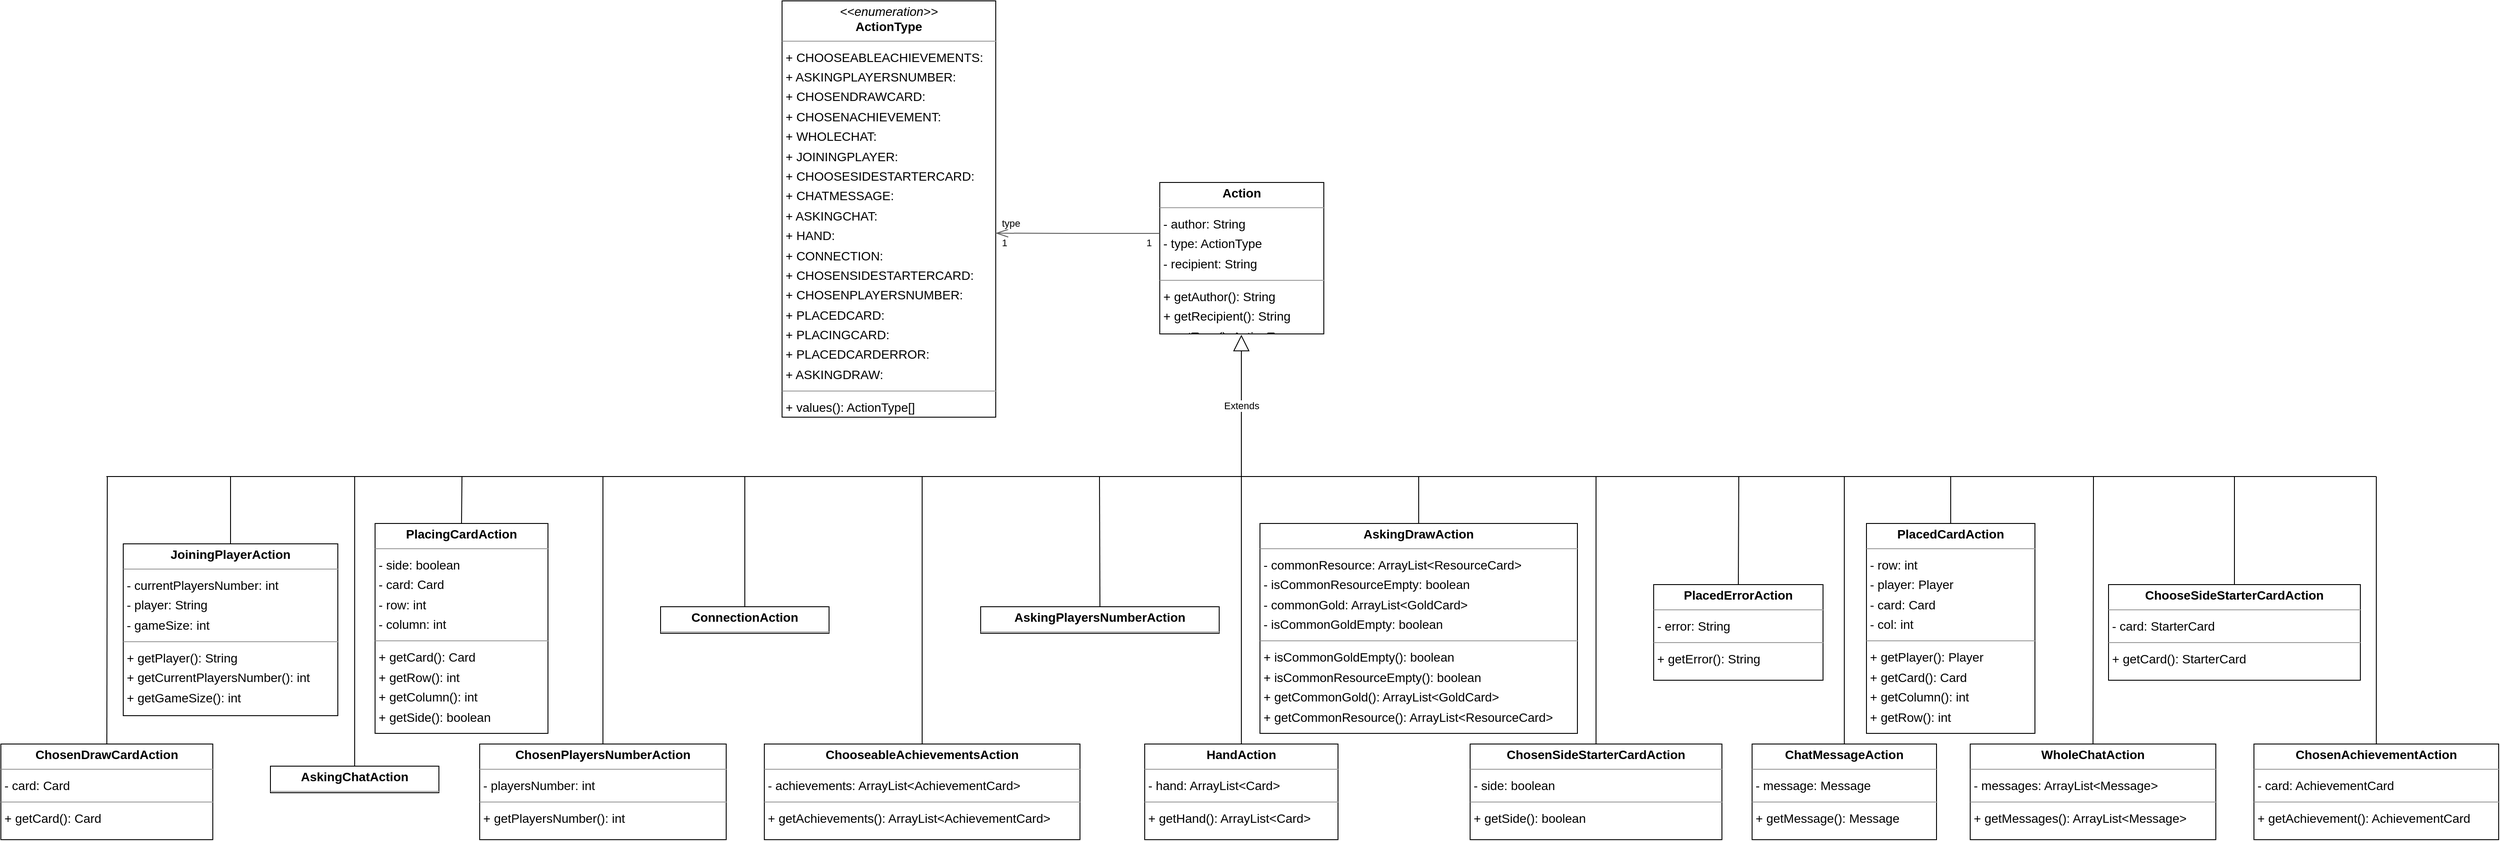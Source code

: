 <mxfile version="24.2.5" type="device">
  <diagram id="qnDSVulRtxnWch2KNuoV" name="Page-1">
    <mxGraphModel dx="1622" dy="586" grid="1" gridSize="10" guides="1" tooltips="1" connect="1" arrows="1" fold="1" page="0" pageScale="1" pageWidth="850" pageHeight="1100" background="none" math="0" shadow="0">
      <root>
        <mxCell id="0" />
        <mxCell id="1" parent="0" />
        <mxCell id="node10" value="&lt;p style=&quot;margin:0px;margin-top:4px;text-align:center;&quot;&gt;&lt;b&gt;Action&lt;/b&gt;&lt;/p&gt;&lt;hr size=&quot;1&quot;/&gt;&lt;p style=&quot;margin:0 0 0 4px;line-height:1.6;&quot;&gt;- author: String&lt;br/&gt;- type: ActionType&lt;br/&gt;- recipient: String&lt;/p&gt;&lt;hr size=&quot;1&quot;/&gt;&lt;p style=&quot;margin:0 0 0 4px;line-height:1.6;&quot;&gt;+ getAuthor(): String&lt;br/&gt;+ getRecipient(): String&lt;br/&gt;+ getType(): ActionType&lt;/p&gt;" style="verticalAlign=top;align=left;overflow=fill;fontSize=14;fontFamily=Helvetica;html=1;rounded=0;shadow=0;comic=0;labelBackgroundColor=none;strokeWidth=1;" parent="1" vertex="1">
          <mxGeometry x="1158" y="448" width="185" height="171" as="geometry" />
        </mxCell>
        <mxCell id="node5" value="&lt;p style=&quot;margin:0px;margin-top:4px;text-align:center;&quot;&gt;&lt;i&gt;&amp;lt;&amp;lt;enumeration&amp;gt;&amp;gt;&lt;/i&gt;&lt;br/&gt;&lt;b&gt;ActionType&lt;/b&gt;&lt;/p&gt;&lt;hr size=&quot;1&quot;/&gt;&lt;p style=&quot;margin:0 0 0 4px;line-height:1.6;&quot;&gt;+ CHOOSEABLEACHIEVEMENTS: &lt;br/&gt;+ ASKINGPLAYERSNUMBER: &lt;br/&gt;+ CHOSENDRAWCARD: &lt;br/&gt;+ CHOSENACHIEVEMENT: &lt;br/&gt;+ WHOLECHAT: &lt;br/&gt;+ JOININGPLAYER: &lt;br/&gt;+ CHOOSESIDESTARTERCARD: &lt;br/&gt;+ CHATMESSAGE: &lt;br/&gt;+ ASKINGCHAT: &lt;br/&gt;+ HAND: &lt;br/&gt;+ CONNECTION: &lt;br/&gt;+ CHOSENSIDESTARTERCARD: &lt;br/&gt;+ CHOSENPLAYERSNUMBER: &lt;br/&gt;+ PLACEDCARD: &lt;br/&gt;+ PLACINGCARD: &lt;br/&gt;+ PLACEDCARDERROR: &lt;br/&gt;+ ASKINGDRAW: &lt;/p&gt;&lt;hr size=&quot;1&quot;/&gt;&lt;p style=&quot;margin:0 0 0 4px;line-height:1.6;&quot;&gt;+ values(): ActionType[]&lt;br/&gt;+ valueOf(String): ActionType&lt;/p&gt;" style="verticalAlign=top;align=left;overflow=fill;fontSize=14;fontFamily=Helvetica;html=1;rounded=0;shadow=0;comic=0;labelBackgroundColor=none;strokeWidth=1;" parent="1" vertex="1">
          <mxGeometry x="732" y="243" width="241" height="470" as="geometry" />
        </mxCell>
        <mxCell id="node15" value="&lt;p style=&quot;margin:0px;margin-top:4px;text-align:center;&quot;&gt;&lt;b&gt;AskingChatAction&lt;/b&gt;&lt;/p&gt;&lt;hr size=&quot;1&quot;/&gt;" style="verticalAlign=top;align=left;overflow=fill;fontSize=14;fontFamily=Helvetica;html=1;rounded=0;shadow=0;comic=0;labelBackgroundColor=none;strokeWidth=1;" parent="1" vertex="1">
          <mxGeometry x="155" y="1107" width="190" height="30" as="geometry" />
        </mxCell>
        <mxCell id="node9" value="&lt;p style=&quot;margin:0px;margin-top:4px;text-align:center;&quot;&gt;&lt;b&gt;AskingDrawAction&lt;/b&gt;&lt;/p&gt;&lt;hr size=&quot;1&quot;/&gt;&lt;p style=&quot;margin:0 0 0 4px;line-height:1.6;&quot;&gt;- commonResource: ArrayList&amp;lt;ResourceCard&amp;gt;&lt;br/&gt;- isCommonResourceEmpty: boolean&lt;br/&gt;- commonGold: ArrayList&amp;lt;GoldCard&amp;gt;&lt;br/&gt;- isCommonGoldEmpty: boolean&lt;/p&gt;&lt;hr size=&quot;1&quot;/&gt;&lt;p style=&quot;margin:0 0 0 4px;line-height:1.6;&quot;&gt;+ isCommonGoldEmpty(): boolean&lt;br/&gt;+ isCommonResourceEmpty(): boolean&lt;br/&gt;+ getCommonGold(): ArrayList&amp;lt;GoldCard&amp;gt;&lt;br/&gt;+ getCommonResource(): ArrayList&amp;lt;ResourceCard&amp;gt;&lt;/p&gt;" style="verticalAlign=top;align=left;overflow=fill;fontSize=14;fontFamily=Helvetica;html=1;rounded=0;shadow=0;comic=0;labelBackgroundColor=none;strokeWidth=1;" parent="1" vertex="1">
          <mxGeometry x="1271" y="833" width="358" height="237" as="geometry" />
        </mxCell>
        <mxCell id="node11" value="&lt;p style=&quot;margin:0px;margin-top:4px;text-align:center;&quot;&gt;&lt;b&gt;AskingPlayersNumberAction&lt;/b&gt;&lt;/p&gt;&lt;hr size=&quot;1&quot;/&gt;" style="verticalAlign=top;align=left;overflow=fill;fontSize=14;fontFamily=Helvetica;html=1;rounded=0;shadow=0;comic=0;labelBackgroundColor=none;strokeWidth=1;" parent="1" vertex="1">
          <mxGeometry x="956" y="927" width="269" height="30" as="geometry" />
        </mxCell>
        <mxCell id="node6" value="&lt;p style=&quot;margin:0px;margin-top:4px;text-align:center;&quot;&gt;&lt;b&gt;ChatMessageAction&lt;/b&gt;&lt;/p&gt;&lt;hr size=&quot;1&quot;/&gt;&lt;p style=&quot;margin:0 0 0 4px;line-height:1.6;&quot;&gt;- message: Message&lt;/p&gt;&lt;hr size=&quot;1&quot;/&gt;&lt;p style=&quot;margin:0 0 0 4px;line-height:1.6;&quot;&gt;+ getMessage(): Message&lt;/p&gt;" style="verticalAlign=top;align=left;overflow=fill;fontSize=14;fontFamily=Helvetica;html=1;rounded=0;shadow=0;comic=0;labelBackgroundColor=none;strokeWidth=1;" parent="1" vertex="1">
          <mxGeometry x="1826" y="1082" width="208" height="108" as="geometry" />
        </mxCell>
        <mxCell id="node2" value="&lt;p style=&quot;margin:0px;margin-top:4px;text-align:center;&quot;&gt;&lt;b&gt;ChooseSideStarterCardAction&lt;/b&gt;&lt;/p&gt;&lt;hr size=&quot;1&quot;/&gt;&lt;p style=&quot;margin:0 0 0 4px;line-height:1.6;&quot;&gt;- card: StarterCard&lt;/p&gt;&lt;hr size=&quot;1&quot;/&gt;&lt;p style=&quot;margin:0 0 0 4px;line-height:1.6;&quot;&gt;+ getCard(): StarterCard&lt;/p&gt;" style="verticalAlign=top;align=left;overflow=fill;fontSize=14;fontFamily=Helvetica;html=1;rounded=0;shadow=0;comic=0;labelBackgroundColor=none;strokeWidth=1;" parent="1" vertex="1">
          <mxGeometry x="2228" y="902" width="284" height="108" as="geometry" />
        </mxCell>
        <mxCell id="node18" value="&lt;p style=&quot;margin:0px;margin-top:4px;text-align:center;&quot;&gt;&lt;b&gt;ChooseableAchievementsAction&lt;/b&gt;&lt;/p&gt;&lt;hr size=&quot;1&quot;/&gt;&lt;p style=&quot;margin:0 0 0 4px;line-height:1.6;&quot;&gt;- achievements: ArrayList&amp;lt;AchievementCard&amp;gt;&lt;/p&gt;&lt;hr size=&quot;1&quot;/&gt;&lt;p style=&quot;margin:0 0 0 4px;line-height:1.6;&quot;&gt;+ getAchievements(): ArrayList&amp;lt;AchievementCard&amp;gt;&lt;/p&gt;" style="verticalAlign=top;align=left;overflow=fill;fontSize=14;fontFamily=Helvetica;html=1;rounded=0;shadow=0;comic=0;labelBackgroundColor=none;strokeWidth=1;" parent="1" vertex="1">
          <mxGeometry x="712" y="1082" width="356" height="108" as="geometry" />
        </mxCell>
        <mxCell id="node1" value="&lt;p style=&quot;margin:0px;margin-top:4px;text-align:center;&quot;&gt;&lt;b&gt;ChosenAchievementAction&lt;/b&gt;&lt;/p&gt;&lt;hr size=&quot;1&quot;/&gt;&lt;p style=&quot;margin:0 0 0 4px;line-height:1.6;&quot;&gt;- card: AchievementCard&lt;/p&gt;&lt;hr size=&quot;1&quot;/&gt;&lt;p style=&quot;margin:0 0 0 4px;line-height:1.6;&quot;&gt;+ getAchievement(): AchievementCard&lt;/p&gt;" style="verticalAlign=top;align=left;overflow=fill;fontSize=14;fontFamily=Helvetica;html=1;rounded=0;shadow=0;comic=0;labelBackgroundColor=none;strokeWidth=1;" parent="1" vertex="1">
          <mxGeometry x="2392" y="1082" width="276" height="108" as="geometry" />
        </mxCell>
        <mxCell id="node0" value="&lt;p style=&quot;margin:0px;margin-top:4px;text-align:center;&quot;&gt;&lt;b&gt;ChosenDrawCardAction&lt;/b&gt;&lt;/p&gt;&lt;hr size=&quot;1&quot;/&gt;&lt;p style=&quot;margin:0 0 0 4px;line-height:1.6;&quot;&gt;- card: Card&lt;/p&gt;&lt;hr size=&quot;1&quot;/&gt;&lt;p style=&quot;margin:0 0 0 4px;line-height:1.6;&quot;&gt;+ getCard(): Card&lt;/p&gt;" style="verticalAlign=top;align=left;overflow=fill;fontSize=14;fontFamily=Helvetica;html=1;rounded=0;shadow=0;comic=0;labelBackgroundColor=none;strokeWidth=1;" parent="1" vertex="1">
          <mxGeometry x="-149" y="1082" width="239" height="108" as="geometry" />
        </mxCell>
        <mxCell id="node13" value="&lt;p style=&quot;margin:0px;margin-top:4px;text-align:center;&quot;&gt;&lt;b&gt;ChosenPlayersNumberAction&lt;/b&gt;&lt;/p&gt;&lt;hr size=&quot;1&quot;/&gt;&lt;p style=&quot;margin:0 0 0 4px;line-height:1.6;&quot;&gt;- playersNumber: int&lt;/p&gt;&lt;hr size=&quot;1&quot;/&gt;&lt;p style=&quot;margin:0 0 0 4px;line-height:1.6;&quot;&gt;+ getPlayersNumber(): int&lt;/p&gt;" style="verticalAlign=top;align=left;overflow=fill;fontSize=14;fontFamily=Helvetica;html=1;rounded=0;shadow=0;comic=0;labelBackgroundColor=none;strokeWidth=1;" parent="1" vertex="1">
          <mxGeometry x="391" y="1082" width="278" height="108" as="geometry" />
        </mxCell>
        <mxCell id="node8" value="&lt;p style=&quot;margin:0px;margin-top:4px;text-align:center;&quot;&gt;&lt;b&gt;ChosenSideStarterCardAction&lt;/b&gt;&lt;/p&gt;&lt;hr size=&quot;1&quot;/&gt;&lt;p style=&quot;margin:0 0 0 4px;line-height:1.6;&quot;&gt;- side: boolean&lt;/p&gt;&lt;hr size=&quot;1&quot;/&gt;&lt;p style=&quot;margin:0 0 0 4px;line-height:1.6;&quot;&gt;+ getSide(): boolean&lt;/p&gt;" style="verticalAlign=top;align=left;overflow=fill;fontSize=14;fontFamily=Helvetica;html=1;rounded=0;shadow=0;comic=0;labelBackgroundColor=none;strokeWidth=1;" parent="1" vertex="1">
          <mxGeometry x="1508" y="1082" width="284" height="108" as="geometry" />
        </mxCell>
        <mxCell id="node16" value="&lt;p style=&quot;margin:0px;margin-top:4px;text-align:center;&quot;&gt;&lt;b&gt;ConnectionAction&lt;/b&gt;&lt;/p&gt;&lt;hr size=&quot;1&quot;/&gt;" style="verticalAlign=top;align=left;overflow=fill;fontSize=14;fontFamily=Helvetica;html=1;rounded=0;shadow=0;comic=0;labelBackgroundColor=none;strokeWidth=1;" parent="1" vertex="1">
          <mxGeometry x="595" y="927" width="190" height="30" as="geometry" />
        </mxCell>
        <mxCell id="node14" value="&lt;p style=&quot;margin:0px;margin-top:4px;text-align:center;&quot;&gt;&lt;b&gt;HandAction&lt;/b&gt;&lt;/p&gt;&lt;hr size=&quot;1&quot;/&gt;&lt;p style=&quot;margin:0 0 0 4px;line-height:1.6;&quot;&gt;- hand: ArrayList&amp;lt;Card&amp;gt;&lt;/p&gt;&lt;hr size=&quot;1&quot;/&gt;&lt;p style=&quot;margin:0 0 0 4px;line-height:1.6;&quot;&gt;+ getHand(): ArrayList&amp;lt;Card&amp;gt;&lt;/p&gt;" style="verticalAlign=top;align=left;overflow=fill;fontSize=14;fontFamily=Helvetica;html=1;rounded=0;shadow=0;comic=0;labelBackgroundColor=none;strokeWidth=1;" parent="1" vertex="1">
          <mxGeometry x="1141" y="1082" width="218" height="108" as="geometry" />
        </mxCell>
        <mxCell id="node17" value="&lt;p style=&quot;margin:0px;margin-top:4px;text-align:center;&quot;&gt;&lt;b&gt;JoiningPlayerAction&lt;/b&gt;&lt;/p&gt;&lt;hr size=&quot;1&quot;/&gt;&lt;p style=&quot;margin:0 0 0 4px;line-height:1.6;&quot;&gt;- currentPlayersNumber: int&lt;br/&gt;- player: String&lt;br/&gt;- gameSize: int&lt;/p&gt;&lt;hr size=&quot;1&quot;/&gt;&lt;p style=&quot;margin:0 0 0 4px;line-height:1.6;&quot;&gt;+ getPlayer(): String&lt;br/&gt;+ getCurrentPlayersNumber(): int&lt;br/&gt;+ getGameSize(): int&lt;/p&gt;" style="verticalAlign=top;align=left;overflow=fill;fontSize=14;fontFamily=Helvetica;html=1;rounded=0;shadow=0;comic=0;labelBackgroundColor=none;strokeWidth=1;" parent="1" vertex="1">
          <mxGeometry x="-11" y="856" width="242" height="194" as="geometry" />
        </mxCell>
        <mxCell id="node4" value="&lt;p style=&quot;margin:0px;margin-top:4px;text-align:center;&quot;&gt;&lt;b&gt;PlacedCardAction&lt;/b&gt;&lt;/p&gt;&lt;hr size=&quot;1&quot;/&gt;&lt;p style=&quot;margin:0 0 0 4px;line-height:1.6;&quot;&gt;- row: int&lt;br/&gt;- player: Player&lt;br/&gt;- card: Card&lt;br/&gt;- col: int&lt;/p&gt;&lt;hr size=&quot;1&quot;/&gt;&lt;p style=&quot;margin:0 0 0 4px;line-height:1.6;&quot;&gt;+ getPlayer(): Player&lt;br/&gt;+ getCard(): Card&lt;br/&gt;+ getColumn(): int&lt;br/&gt;+ getRow(): int&lt;/p&gt;" style="verticalAlign=top;align=left;overflow=fill;fontSize=14;fontFamily=Helvetica;html=1;rounded=0;shadow=0;comic=0;labelBackgroundColor=none;strokeWidth=1;" parent="1" vertex="1">
          <mxGeometry x="1955" y="833" width="190" height="237" as="geometry" />
        </mxCell>
        <mxCell id="node7" value="&lt;p style=&quot;margin:0px;margin-top:4px;text-align:center;&quot;&gt;&lt;b&gt;PlacedErrorAction&lt;/b&gt;&lt;/p&gt;&lt;hr size=&quot;1&quot;/&gt;&lt;p style=&quot;margin:0 0 0 4px;line-height:1.6;&quot;&gt;- error: String&lt;/p&gt;&lt;hr size=&quot;1&quot;/&gt;&lt;p style=&quot;margin:0 0 0 4px;line-height:1.6;&quot;&gt;+ getError(): String&lt;/p&gt;" style="verticalAlign=top;align=left;overflow=fill;fontSize=14;fontFamily=Helvetica;html=1;rounded=0;shadow=0;comic=0;labelBackgroundColor=none;strokeWidth=1;" parent="1" vertex="1">
          <mxGeometry x="1715" y="902" width="191" height="108" as="geometry" />
        </mxCell>
        <mxCell id="node12" value="&lt;p style=&quot;margin:0px;margin-top:4px;text-align:center;&quot;&gt;&lt;b&gt;PlacingCardAction&lt;/b&gt;&lt;/p&gt;&lt;hr size=&quot;1&quot;/&gt;&lt;p style=&quot;margin:0 0 0 4px;line-height:1.6;&quot;&gt;- side: boolean&lt;br/&gt;- card: Card&lt;br/&gt;- row: int&lt;br/&gt;- column: int&lt;/p&gt;&lt;hr size=&quot;1&quot;/&gt;&lt;p style=&quot;margin:0 0 0 4px;line-height:1.6;&quot;&gt;+ getCard(): Card&lt;br/&gt;+ getRow(): int&lt;br/&gt;+ getColumn(): int&lt;br/&gt;+ getSide(): boolean&lt;/p&gt;" style="verticalAlign=top;align=left;overflow=fill;fontSize=14;fontFamily=Helvetica;html=1;rounded=0;shadow=0;comic=0;labelBackgroundColor=none;strokeWidth=1;" parent="1" vertex="1">
          <mxGeometry x="273" y="833" width="195" height="237" as="geometry" />
        </mxCell>
        <mxCell id="node3" value="&lt;p style=&quot;margin:0px;margin-top:4px;text-align:center;&quot;&gt;&lt;b&gt;WholeChatAction&lt;/b&gt;&lt;/p&gt;&lt;hr size=&quot;1&quot;/&gt;&lt;p style=&quot;margin:0 0 0 4px;line-height:1.6;&quot;&gt;- messages: ArrayList&amp;lt;Message&amp;gt;&lt;/p&gt;&lt;hr size=&quot;1&quot;/&gt;&lt;p style=&quot;margin:0 0 0 4px;line-height:1.6;&quot;&gt;+ getMessages(): ArrayList&amp;lt;Message&amp;gt;&lt;/p&gt;" style="verticalAlign=top;align=left;overflow=fill;fontSize=14;fontFamily=Helvetica;html=1;rounded=0;shadow=0;comic=0;labelBackgroundColor=none;strokeWidth=1;" parent="1" vertex="1">
          <mxGeometry x="2072" y="1082" width="277" height="108" as="geometry" />
        </mxCell>
        <mxCell id="edge17" value="" style="html=1;rounded=1;edgeStyle=orthogonalEdgeStyle;dashed=0;startArrow=diamondThinstartSize=12;endArrow=openThin;endSize=12;strokeColor=#595959;exitX=0.000;exitY=0.336;exitDx=0;exitDy=0;entryX=1.000;entryY=0.558;entryDx=0;entryDy=0;" parent="1" source="node10" target="node5" edge="1">
          <mxGeometry width="50" height="50" relative="1" as="geometry">
            <Array as="points" />
          </mxGeometry>
        </mxCell>
        <mxCell id="label102" value="1" style="edgeLabel;resizable=0;html=1;align=left;verticalAlign=top;strokeColor=default;" parent="edge17" vertex="1" connectable="0">
          <mxGeometry x="1141" y="503" as="geometry" />
        </mxCell>
        <mxCell id="label106" value="1" style="edgeLabel;resizable=0;html=1;align=left;verticalAlign=top;strokeColor=default;" parent="edge17" vertex="1" connectable="0">
          <mxGeometry x="978" y="503" as="geometry" />
        </mxCell>
        <mxCell id="label107" value="type" style="edgeLabel;resizable=0;html=1;align=left;verticalAlign=top;strokeColor=default;" parent="edge17" vertex="1" connectable="0">
          <mxGeometry x="978" y="481" as="geometry" />
        </mxCell>
        <mxCell id="41o7QkWbkl3waR1hMQLB-1" value="Extends" style="endArrow=block;endSize=16;endFill=0;html=1;rounded=0;" edge="1" parent="1">
          <mxGeometry width="160" relative="1" as="geometry">
            <mxPoint x="1250" y="780" as="sourcePoint" />
            <mxPoint x="1250" y="620" as="targetPoint" />
          </mxGeometry>
        </mxCell>
        <mxCell id="41o7QkWbkl3waR1hMQLB-3" value="" style="endArrow=none;html=1;rounded=0;" edge="1" parent="1">
          <mxGeometry width="50" height="50" relative="1" as="geometry">
            <mxPoint x="-30" y="780" as="sourcePoint" />
            <mxPoint x="2530" y="780" as="targetPoint" />
          </mxGeometry>
        </mxCell>
        <mxCell id="41o7QkWbkl3waR1hMQLB-8" value="" style="endArrow=none;html=1;rounded=0;entryX=0.5;entryY=0;entryDx=0;entryDy=0;" edge="1" parent="1" target="node0">
          <mxGeometry width="50" height="50" relative="1" as="geometry">
            <mxPoint x="-29" y="780" as="sourcePoint" />
            <mxPoint x="-80" y="1020" as="targetPoint" />
          </mxGeometry>
        </mxCell>
        <mxCell id="41o7QkWbkl3waR1hMQLB-10" value="" style="endArrow=none;html=1;rounded=0;entryX=0.5;entryY=0;entryDx=0;entryDy=0;" edge="1" parent="1" target="node17">
          <mxGeometry width="50" height="50" relative="1" as="geometry">
            <mxPoint x="110" y="780" as="sourcePoint" />
            <mxPoint x="500" y="990" as="targetPoint" />
          </mxGeometry>
        </mxCell>
        <mxCell id="41o7QkWbkl3waR1hMQLB-11" value="" style="endArrow=none;html=1;rounded=0;exitX=0.5;exitY=0;exitDx=0;exitDy=0;" edge="1" parent="1" source="node15">
          <mxGeometry width="50" height="50" relative="1" as="geometry">
            <mxPoint x="450" y="1040" as="sourcePoint" />
            <mxPoint x="250" y="780" as="targetPoint" />
          </mxGeometry>
        </mxCell>
        <mxCell id="41o7QkWbkl3waR1hMQLB-12" value="" style="endArrow=none;html=1;rounded=0;exitX=0.5;exitY=0;exitDx=0;exitDy=0;" edge="1" parent="1" source="node12">
          <mxGeometry width="50" height="50" relative="1" as="geometry">
            <mxPoint x="450" y="1040" as="sourcePoint" />
            <mxPoint x="371" y="780" as="targetPoint" />
          </mxGeometry>
        </mxCell>
        <mxCell id="41o7QkWbkl3waR1hMQLB-13" value="" style="endArrow=none;html=1;rounded=0;exitX=0.5;exitY=0;exitDx=0;exitDy=0;" edge="1" parent="1" source="node13">
          <mxGeometry width="50" height="50" relative="1" as="geometry">
            <mxPoint x="700" y="1030" as="sourcePoint" />
            <mxPoint x="530" y="780" as="targetPoint" />
          </mxGeometry>
        </mxCell>
        <mxCell id="41o7QkWbkl3waR1hMQLB-14" value="" style="endArrow=none;html=1;rounded=0;exitX=0.5;exitY=0;exitDx=0;exitDy=0;" edge="1" parent="1" source="node16">
          <mxGeometry width="50" height="50" relative="1" as="geometry">
            <mxPoint x="700" y="1030" as="sourcePoint" />
            <mxPoint x="690" y="780" as="targetPoint" />
          </mxGeometry>
        </mxCell>
        <mxCell id="41o7QkWbkl3waR1hMQLB-15" value="" style="endArrow=none;html=1;rounded=0;exitX=0.5;exitY=0;exitDx=0;exitDy=0;" edge="1" parent="1" source="node11">
          <mxGeometry width="50" height="50" relative="1" as="geometry">
            <mxPoint x="980" y="1030" as="sourcePoint" />
            <mxPoint x="1090" y="780" as="targetPoint" />
          </mxGeometry>
        </mxCell>
        <mxCell id="41o7QkWbkl3waR1hMQLB-16" value="" style="endArrow=none;html=1;rounded=0;exitX=0.5;exitY=0;exitDx=0;exitDy=0;" edge="1" parent="1" source="node18">
          <mxGeometry width="50" height="50" relative="1" as="geometry">
            <mxPoint x="980" y="1030" as="sourcePoint" />
            <mxPoint x="890" y="780" as="targetPoint" />
          </mxGeometry>
        </mxCell>
        <mxCell id="41o7QkWbkl3waR1hMQLB-17" value="" style="endArrow=none;html=1;rounded=0;exitX=0.5;exitY=0;exitDx=0;exitDy=0;" edge="1" parent="1" source="node14">
          <mxGeometry width="50" height="50" relative="1" as="geometry">
            <mxPoint x="1300" y="1090" as="sourcePoint" />
            <mxPoint x="1250" y="780" as="targetPoint" />
          </mxGeometry>
        </mxCell>
        <mxCell id="41o7QkWbkl3waR1hMQLB-20" value="" style="endArrow=none;html=1;rounded=0;exitX=0.5;exitY=0;exitDx=0;exitDy=0;" edge="1" parent="1" source="node9">
          <mxGeometry width="50" height="50" relative="1" as="geometry">
            <mxPoint x="1710" y="980" as="sourcePoint" />
            <mxPoint x="1450" y="780" as="targetPoint" />
          </mxGeometry>
        </mxCell>
        <mxCell id="41o7QkWbkl3waR1hMQLB-21" value="" style="endArrow=none;html=1;rounded=0;exitX=0.5;exitY=0;exitDx=0;exitDy=0;" edge="1" parent="1" source="node7">
          <mxGeometry width="50" height="50" relative="1" as="geometry">
            <mxPoint x="1710" y="980" as="sourcePoint" />
            <mxPoint x="1811" y="780" as="targetPoint" />
          </mxGeometry>
        </mxCell>
        <mxCell id="41o7QkWbkl3waR1hMQLB-22" value="" style="endArrow=none;html=1;rounded=0;exitX=0.5;exitY=0;exitDx=0;exitDy=0;" edge="1" parent="1" source="node8">
          <mxGeometry width="50" height="50" relative="1" as="geometry">
            <mxPoint x="2020" y="980" as="sourcePoint" />
            <mxPoint x="1650" y="780" as="targetPoint" />
          </mxGeometry>
        </mxCell>
        <mxCell id="41o7QkWbkl3waR1hMQLB-23" value="" style="endArrow=none;html=1;rounded=0;exitX=0.5;exitY=0;exitDx=0;exitDy=0;" edge="1" parent="1" source="node6">
          <mxGeometry width="50" height="50" relative="1" as="geometry">
            <mxPoint x="2050" y="990" as="sourcePoint" />
            <mxPoint x="1930" y="780" as="targetPoint" />
          </mxGeometry>
        </mxCell>
        <mxCell id="41o7QkWbkl3waR1hMQLB-24" value="" style="endArrow=none;html=1;rounded=0;exitX=0.5;exitY=0;exitDx=0;exitDy=0;" edge="1" parent="1" source="node4">
          <mxGeometry width="50" height="50" relative="1" as="geometry">
            <mxPoint x="2050" y="990" as="sourcePoint" />
            <mxPoint x="2050" y="780" as="targetPoint" />
          </mxGeometry>
        </mxCell>
        <mxCell id="41o7QkWbkl3waR1hMQLB-25" value="" style="endArrow=none;html=1;rounded=0;entryX=0.5;entryY=0;entryDx=0;entryDy=0;" edge="1" parent="1" target="node2">
          <mxGeometry width="50" height="50" relative="1" as="geometry">
            <mxPoint x="2370" y="780" as="sourcePoint" />
            <mxPoint x="2100" y="940" as="targetPoint" />
          </mxGeometry>
        </mxCell>
        <mxCell id="41o7QkWbkl3waR1hMQLB-26" value="" style="endArrow=none;html=1;rounded=0;exitX=0.5;exitY=0;exitDx=0;exitDy=0;" edge="1" parent="1" source="node3">
          <mxGeometry width="50" height="50" relative="1" as="geometry">
            <mxPoint x="2050" y="990" as="sourcePoint" />
            <mxPoint x="2211" y="780" as="targetPoint" />
          </mxGeometry>
        </mxCell>
        <mxCell id="41o7QkWbkl3waR1hMQLB-27" value="" style="endArrow=none;html=1;rounded=0;entryX=0.5;entryY=0;entryDx=0;entryDy=0;" edge="1" parent="1" target="node1">
          <mxGeometry width="50" height="50" relative="1" as="geometry">
            <mxPoint x="2530" y="780" as="sourcePoint" />
            <mxPoint x="2100" y="940" as="targetPoint" />
          </mxGeometry>
        </mxCell>
      </root>
    </mxGraphModel>
  </diagram>
</mxfile>
